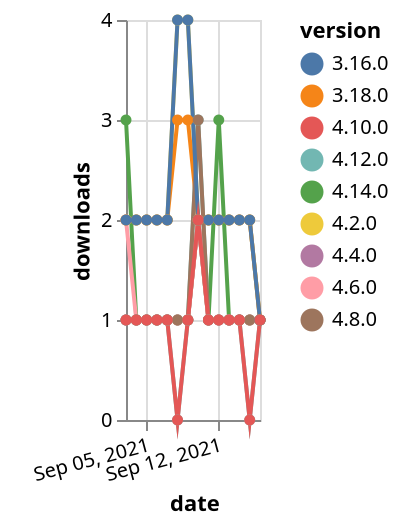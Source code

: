 {"$schema": "https://vega.github.io/schema/vega-lite/v5.json", "description": "A simple bar chart with embedded data.", "data": {"values": [{"date": "2021-09-03", "total": 267, "delta": 1, "version": "4.4.0"}, {"date": "2021-09-04", "total": 268, "delta": 1, "version": "4.4.0"}, {"date": "2021-09-05", "total": 269, "delta": 1, "version": "4.4.0"}, {"date": "2021-09-06", "total": 270, "delta": 1, "version": "4.4.0"}, {"date": "2021-09-07", "total": 271, "delta": 1, "version": "4.4.0"}, {"date": "2021-09-08", "total": 272, "delta": 1, "version": "4.4.0"}, {"date": "2021-09-09", "total": 273, "delta": 1, "version": "4.4.0"}, {"date": "2021-09-10", "total": 275, "delta": 2, "version": "4.4.0"}, {"date": "2021-09-11", "total": 276, "delta": 1, "version": "4.4.0"}, {"date": "2021-09-12", "total": 277, "delta": 1, "version": "4.4.0"}, {"date": "2021-09-13", "total": 278, "delta": 1, "version": "4.4.0"}, {"date": "2021-09-14", "total": 279, "delta": 1, "version": "4.4.0"}, {"date": "2021-09-15", "total": 280, "delta": 1, "version": "4.4.0"}, {"date": "2021-09-16", "total": 281, "delta": 1, "version": "4.4.0"}, {"date": "2021-09-03", "total": 2446, "delta": 2, "version": "4.2.0"}, {"date": "2021-09-04", "total": 2448, "delta": 2, "version": "4.2.0"}, {"date": "2021-09-05", "total": 2450, "delta": 2, "version": "4.2.0"}, {"date": "2021-09-06", "total": 2452, "delta": 2, "version": "4.2.0"}, {"date": "2021-09-07", "total": 2454, "delta": 2, "version": "4.2.0"}, {"date": "2021-09-08", "total": 2458, "delta": 4, "version": "4.2.0"}, {"date": "2021-09-09", "total": 2462, "delta": 4, "version": "4.2.0"}, {"date": "2021-09-10", "total": 2464, "delta": 2, "version": "4.2.0"}, {"date": "2021-09-11", "total": 2466, "delta": 2, "version": "4.2.0"}, {"date": "2021-09-12", "total": 2468, "delta": 2, "version": "4.2.0"}, {"date": "2021-09-13", "total": 2470, "delta": 2, "version": "4.2.0"}, {"date": "2021-09-14", "total": 2472, "delta": 2, "version": "4.2.0"}, {"date": "2021-09-15", "total": 2474, "delta": 2, "version": "4.2.0"}, {"date": "2021-09-16", "total": 2475, "delta": 1, "version": "4.2.0"}, {"date": "2021-09-03", "total": 129, "delta": 3, "version": "4.14.0"}, {"date": "2021-09-04", "total": 130, "delta": 1, "version": "4.14.0"}, {"date": "2021-09-05", "total": 131, "delta": 1, "version": "4.14.0"}, {"date": "2021-09-06", "total": 132, "delta": 1, "version": "4.14.0"}, {"date": "2021-09-07", "total": 133, "delta": 1, "version": "4.14.0"}, {"date": "2021-09-08", "total": 134, "delta": 1, "version": "4.14.0"}, {"date": "2021-09-09", "total": 135, "delta": 1, "version": "4.14.0"}, {"date": "2021-09-10", "total": 137, "delta": 2, "version": "4.14.0"}, {"date": "2021-09-11", "total": 138, "delta": 1, "version": "4.14.0"}, {"date": "2021-09-12", "total": 141, "delta": 3, "version": "4.14.0"}, {"date": "2021-09-13", "total": 142, "delta": 1, "version": "4.14.0"}, {"date": "2021-09-14", "total": 143, "delta": 1, "version": "4.14.0"}, {"date": "2021-09-15", "total": 144, "delta": 1, "version": "4.14.0"}, {"date": "2021-09-16", "total": 145, "delta": 1, "version": "4.14.0"}, {"date": "2021-09-03", "total": 197, "delta": 1, "version": "4.12.0"}, {"date": "2021-09-04", "total": 198, "delta": 1, "version": "4.12.0"}, {"date": "2021-09-05", "total": 199, "delta": 1, "version": "4.12.0"}, {"date": "2021-09-06", "total": 200, "delta": 1, "version": "4.12.0"}, {"date": "2021-09-07", "total": 201, "delta": 1, "version": "4.12.0"}, {"date": "2021-09-08", "total": 201, "delta": 0, "version": "4.12.0"}, {"date": "2021-09-09", "total": 202, "delta": 1, "version": "4.12.0"}, {"date": "2021-09-10", "total": 205, "delta": 3, "version": "4.12.0"}, {"date": "2021-09-11", "total": 206, "delta": 1, "version": "4.12.0"}, {"date": "2021-09-12", "total": 207, "delta": 1, "version": "4.12.0"}, {"date": "2021-09-13", "total": 208, "delta": 1, "version": "4.12.0"}, {"date": "2021-09-14", "total": 209, "delta": 1, "version": "4.12.0"}, {"date": "2021-09-15", "total": 209, "delta": 0, "version": "4.12.0"}, {"date": "2021-09-16", "total": 210, "delta": 1, "version": "4.12.0"}, {"date": "2021-09-03", "total": 199, "delta": 2, "version": "4.6.0"}, {"date": "2021-09-04", "total": 200, "delta": 1, "version": "4.6.0"}, {"date": "2021-09-05", "total": 201, "delta": 1, "version": "4.6.0"}, {"date": "2021-09-06", "total": 202, "delta": 1, "version": "4.6.0"}, {"date": "2021-09-07", "total": 203, "delta": 1, "version": "4.6.0"}, {"date": "2021-09-08", "total": 204, "delta": 1, "version": "4.6.0"}, {"date": "2021-09-09", "total": 205, "delta": 1, "version": "4.6.0"}, {"date": "2021-09-10", "total": 207, "delta": 2, "version": "4.6.0"}, {"date": "2021-09-11", "total": 208, "delta": 1, "version": "4.6.0"}, {"date": "2021-09-12", "total": 209, "delta": 1, "version": "4.6.0"}, {"date": "2021-09-13", "total": 210, "delta": 1, "version": "4.6.0"}, {"date": "2021-09-14", "total": 211, "delta": 1, "version": "4.6.0"}, {"date": "2021-09-15", "total": 212, "delta": 1, "version": "4.6.0"}, {"date": "2021-09-16", "total": 213, "delta": 1, "version": "4.6.0"}, {"date": "2021-09-03", "total": 2559, "delta": 2, "version": "3.18.0"}, {"date": "2021-09-04", "total": 2561, "delta": 2, "version": "3.18.0"}, {"date": "2021-09-05", "total": 2563, "delta": 2, "version": "3.18.0"}, {"date": "2021-09-06", "total": 2565, "delta": 2, "version": "3.18.0"}, {"date": "2021-09-07", "total": 2567, "delta": 2, "version": "3.18.0"}, {"date": "2021-09-08", "total": 2570, "delta": 3, "version": "3.18.0"}, {"date": "2021-09-09", "total": 2573, "delta": 3, "version": "3.18.0"}, {"date": "2021-09-10", "total": 2575, "delta": 2, "version": "3.18.0"}, {"date": "2021-09-11", "total": 2577, "delta": 2, "version": "3.18.0"}, {"date": "2021-09-12", "total": 2579, "delta": 2, "version": "3.18.0"}, {"date": "2021-09-13", "total": 2581, "delta": 2, "version": "3.18.0"}, {"date": "2021-09-14", "total": 2583, "delta": 2, "version": "3.18.0"}, {"date": "2021-09-15", "total": 2585, "delta": 2, "version": "3.18.0"}, {"date": "2021-09-16", "total": 2586, "delta": 1, "version": "3.18.0"}, {"date": "2021-09-03", "total": 199, "delta": 1, "version": "4.8.0"}, {"date": "2021-09-04", "total": 200, "delta": 1, "version": "4.8.0"}, {"date": "2021-09-05", "total": 201, "delta": 1, "version": "4.8.0"}, {"date": "2021-09-06", "total": 202, "delta": 1, "version": "4.8.0"}, {"date": "2021-09-07", "total": 203, "delta": 1, "version": "4.8.0"}, {"date": "2021-09-08", "total": 204, "delta": 1, "version": "4.8.0"}, {"date": "2021-09-09", "total": 205, "delta": 1, "version": "4.8.0"}, {"date": "2021-09-10", "total": 208, "delta": 3, "version": "4.8.0"}, {"date": "2021-09-11", "total": 209, "delta": 1, "version": "4.8.0"}, {"date": "2021-09-12", "total": 210, "delta": 1, "version": "4.8.0"}, {"date": "2021-09-13", "total": 211, "delta": 1, "version": "4.8.0"}, {"date": "2021-09-14", "total": 212, "delta": 1, "version": "4.8.0"}, {"date": "2021-09-15", "total": 213, "delta": 1, "version": "4.8.0"}, {"date": "2021-09-16", "total": 214, "delta": 1, "version": "4.8.0"}, {"date": "2021-09-03", "total": 3018, "delta": 2, "version": "3.16.0"}, {"date": "2021-09-04", "total": 3020, "delta": 2, "version": "3.16.0"}, {"date": "2021-09-05", "total": 3022, "delta": 2, "version": "3.16.0"}, {"date": "2021-09-06", "total": 3024, "delta": 2, "version": "3.16.0"}, {"date": "2021-09-07", "total": 3026, "delta": 2, "version": "3.16.0"}, {"date": "2021-09-08", "total": 3030, "delta": 4, "version": "3.16.0"}, {"date": "2021-09-09", "total": 3034, "delta": 4, "version": "3.16.0"}, {"date": "2021-09-10", "total": 3036, "delta": 2, "version": "3.16.0"}, {"date": "2021-09-11", "total": 3038, "delta": 2, "version": "3.16.0"}, {"date": "2021-09-12", "total": 3040, "delta": 2, "version": "3.16.0"}, {"date": "2021-09-13", "total": 3042, "delta": 2, "version": "3.16.0"}, {"date": "2021-09-14", "total": 3044, "delta": 2, "version": "3.16.0"}, {"date": "2021-09-15", "total": 3046, "delta": 2, "version": "3.16.0"}, {"date": "2021-09-16", "total": 3047, "delta": 1, "version": "3.16.0"}, {"date": "2021-09-03", "total": 162, "delta": 1, "version": "4.10.0"}, {"date": "2021-09-04", "total": 163, "delta": 1, "version": "4.10.0"}, {"date": "2021-09-05", "total": 164, "delta": 1, "version": "4.10.0"}, {"date": "2021-09-06", "total": 165, "delta": 1, "version": "4.10.0"}, {"date": "2021-09-07", "total": 166, "delta": 1, "version": "4.10.0"}, {"date": "2021-09-08", "total": 166, "delta": 0, "version": "4.10.0"}, {"date": "2021-09-09", "total": 167, "delta": 1, "version": "4.10.0"}, {"date": "2021-09-10", "total": 169, "delta": 2, "version": "4.10.0"}, {"date": "2021-09-11", "total": 170, "delta": 1, "version": "4.10.0"}, {"date": "2021-09-12", "total": 171, "delta": 1, "version": "4.10.0"}, {"date": "2021-09-13", "total": 172, "delta": 1, "version": "4.10.0"}, {"date": "2021-09-14", "total": 173, "delta": 1, "version": "4.10.0"}, {"date": "2021-09-15", "total": 173, "delta": 0, "version": "4.10.0"}, {"date": "2021-09-16", "total": 174, "delta": 1, "version": "4.10.0"}]}, "width": "container", "mark": {"type": "line", "point": {"filled": true}}, "encoding": {"x": {"field": "date", "type": "temporal", "timeUnit": "yearmonthdate", "title": "date", "axis": {"labelAngle": -15}}, "y": {"field": "delta", "type": "quantitative", "title": "downloads"}, "color": {"field": "version", "type": "nominal"}, "tooltip": {"field": "delta"}}}